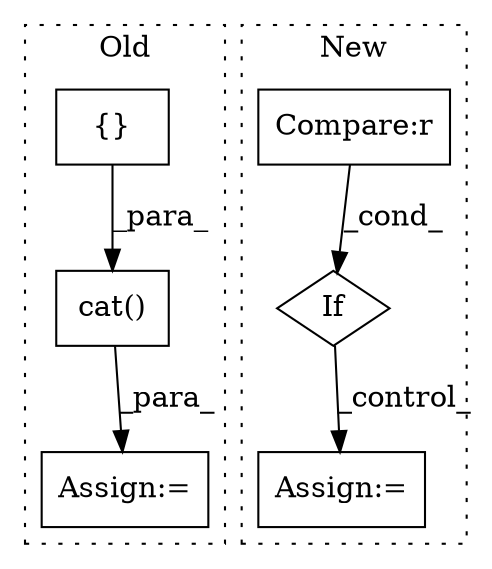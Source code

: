 digraph G {
subgraph cluster0 {
1 [label="cat()" a="75" s="2409,2433" l="10,1" shape="box"];
3 [label="{}" a="59" s="2419,2432" l="1,0" shape="box"];
4 [label="Assign:=" a="68" s="2406" l="3" shape="box"];
label = "Old";
style="dotted";
}
subgraph cluster1 {
2 [label="If" a="96" s="2670,2704" l="3,14" shape="diamond"];
5 [label="Compare:r" a="40" s="2673" l="31" shape="box"];
6 [label="Assign:=" a="68" s="2723" l="3" shape="box"];
label = "New";
style="dotted";
}
1 -> 4 [label="_para_"];
2 -> 6 [label="_control_"];
3 -> 1 [label="_para_"];
5 -> 2 [label="_cond_"];
}